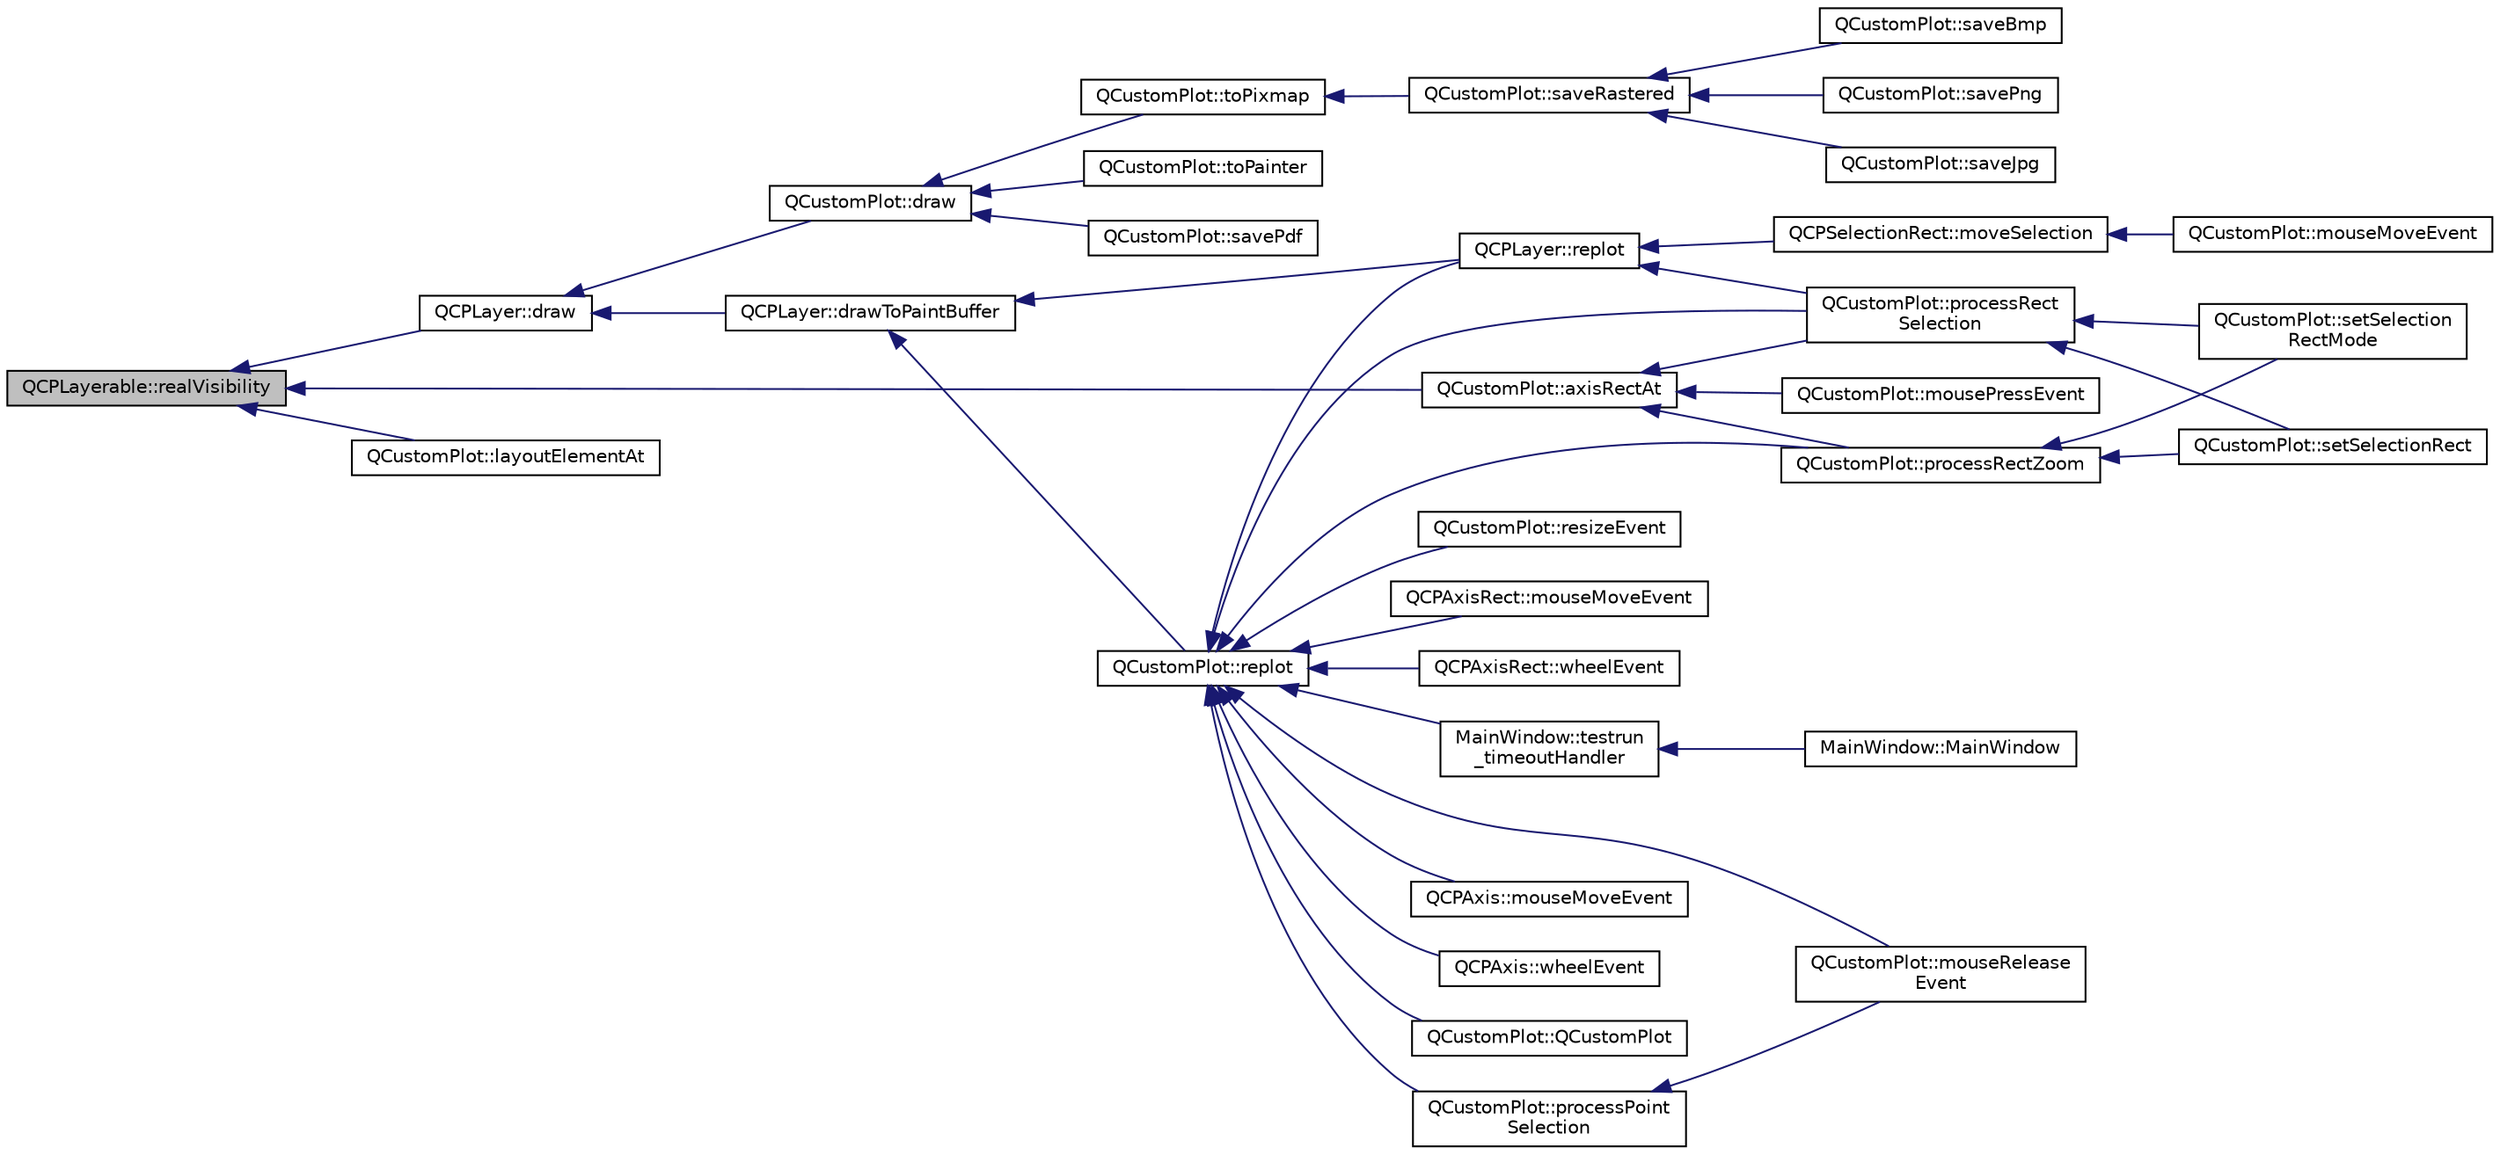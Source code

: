 digraph "QCPLayerable::realVisibility"
{
  edge [fontname="Helvetica",fontsize="10",labelfontname="Helvetica",labelfontsize="10"];
  node [fontname="Helvetica",fontsize="10",shape=record];
  rankdir="LR";
  Node287 [label="QCPLayerable::realVisibility",height=0.2,width=0.4,color="black", fillcolor="grey75", style="filled", fontcolor="black"];
  Node287 -> Node288 [dir="back",color="midnightblue",fontsize="10",style="solid",fontname="Helvetica"];
  Node288 [label="QCPLayer::draw",height=0.2,width=0.4,color="black", fillcolor="white", style="filled",URL="$class_q_c_p_layer.html#ab831a99c8d30b15ec4533ca341e8813b"];
  Node288 -> Node289 [dir="back",color="midnightblue",fontsize="10",style="solid",fontname="Helvetica"];
  Node289 [label="QCPLayer::drawToPaintBuffer",height=0.2,width=0.4,color="black", fillcolor="white", style="filled",URL="$class_q_c_p_layer.html#a4a8e0a86f31462299e7fc8e8158dd2c6"];
  Node289 -> Node290 [dir="back",color="midnightblue",fontsize="10",style="solid",fontname="Helvetica"];
  Node290 [label="QCPLayer::replot",height=0.2,width=0.4,color="black", fillcolor="white", style="filled",URL="$class_q_c_p_layer.html#adefd53b6db02f470151c416f42e37180"];
  Node290 -> Node291 [dir="back",color="midnightblue",fontsize="10",style="solid",fontname="Helvetica"];
  Node291 [label="QCPSelectionRect::moveSelection",height=0.2,width=0.4,color="black", fillcolor="white", style="filled",URL="$class_q_c_p_selection_rect.html#a95c3f1700be2a6d7bba0fe56ece5fbb1"];
  Node291 -> Node292 [dir="back",color="midnightblue",fontsize="10",style="solid",fontname="Helvetica"];
  Node292 [label="QCustomPlot::mouseMoveEvent",height=0.2,width=0.4,color="black", fillcolor="white", style="filled",URL="$class_q_custom_plot.html#ae7abdc93b26d2ad4632c1ab75ae5b46f"];
  Node290 -> Node293 [dir="back",color="midnightblue",fontsize="10",style="solid",fontname="Helvetica"];
  Node293 [label="QCustomPlot::processRect\lSelection",height=0.2,width=0.4,color="black", fillcolor="white", style="filled",URL="$class_q_custom_plot.html#ac10849411e1d0e858ea7f29c8ade364c"];
  Node293 -> Node294 [dir="back",color="midnightblue",fontsize="10",style="solid",fontname="Helvetica"];
  Node294 [label="QCustomPlot::setSelection\lRectMode",height=0.2,width=0.4,color="black", fillcolor="white", style="filled",URL="$class_q_custom_plot.html#a810ef958ebe84db661c7288b526c0deb"];
  Node293 -> Node295 [dir="back",color="midnightblue",fontsize="10",style="solid",fontname="Helvetica"];
  Node295 [label="QCustomPlot::setSelectionRect",height=0.2,width=0.4,color="black", fillcolor="white", style="filled",URL="$class_q_custom_plot.html#a0c09f96df15faa4799ad7051bb16cf33"];
  Node289 -> Node296 [dir="back",color="midnightblue",fontsize="10",style="solid",fontname="Helvetica"];
  Node296 [label="QCustomPlot::replot",height=0.2,width=0.4,color="black", fillcolor="white", style="filled",URL="$class_q_custom_plot.html#aa4bfe7d70dbe67e81d877819b75ab9af"];
  Node296 -> Node297 [dir="back",color="midnightblue",fontsize="10",style="solid",fontname="Helvetica"];
  Node297 [label="MainWindow::testrun\l_timeoutHandler",height=0.2,width=0.4,color="black", fillcolor="white", style="filled",URL="$class_main_window.html#a9d9abd7a1b1373c715d72c2205088cd3",tooltip="Reakcja na timeout timera testowego. "];
  Node297 -> Node298 [dir="back",color="midnightblue",fontsize="10",style="solid",fontname="Helvetica"];
  Node298 [label="MainWindow::MainWindow",height=0.2,width=0.4,color="black", fillcolor="white", style="filled",URL="$class_main_window.html#a996c5a2b6f77944776856f08ec30858d",tooltip="Konstruktor parametryczny klasy MainWindow. "];
  Node296 -> Node290 [dir="back",color="midnightblue",fontsize="10",style="solid",fontname="Helvetica"];
  Node296 -> Node299 [dir="back",color="midnightblue",fontsize="10",style="solid",fontname="Helvetica"];
  Node299 [label="QCPAxis::mouseMoveEvent",height=0.2,width=0.4,color="black", fillcolor="white", style="filled",URL="$class_q_c_p_axis.html#a2a89a13440eec099fc2327c2672be0cd"];
  Node296 -> Node300 [dir="back",color="midnightblue",fontsize="10",style="solid",fontname="Helvetica"];
  Node300 [label="QCPAxis::wheelEvent",height=0.2,width=0.4,color="black", fillcolor="white", style="filled",URL="$class_q_c_p_axis.html#a71643d27524a843230b5ba68085b3d9b"];
  Node296 -> Node301 [dir="back",color="midnightblue",fontsize="10",style="solid",fontname="Helvetica"];
  Node301 [label="QCustomPlot::QCustomPlot",height=0.2,width=0.4,color="black", fillcolor="white", style="filled",URL="$class_q_custom_plot.html#a45b99626558651a6428b83972b0b34b8"];
  Node296 -> Node302 [dir="back",color="midnightblue",fontsize="10",style="solid",fontname="Helvetica"];
  Node302 [label="QCustomPlot::resizeEvent",height=0.2,width=0.4,color="black", fillcolor="white", style="filled",URL="$class_q_custom_plot.html#af5b69dc6a431562ecdd1d0718bcbdf70"];
  Node296 -> Node303 [dir="back",color="midnightblue",fontsize="10",style="solid",fontname="Helvetica"];
  Node303 [label="QCustomPlot::mouseRelease\lEvent",height=0.2,width=0.4,color="black", fillcolor="white", style="filled",URL="$class_q_custom_plot.html#adc24846f52199e5a9bc35c387a6ce68d"];
  Node296 -> Node293 [dir="back",color="midnightblue",fontsize="10",style="solid",fontname="Helvetica"];
  Node296 -> Node304 [dir="back",color="midnightblue",fontsize="10",style="solid",fontname="Helvetica"];
  Node304 [label="QCustomPlot::processRectZoom",height=0.2,width=0.4,color="black", fillcolor="white", style="filled",URL="$class_q_custom_plot.html#a5508a207dcc279f316142f96d984bba3"];
  Node304 -> Node294 [dir="back",color="midnightblue",fontsize="10",style="solid",fontname="Helvetica"];
  Node304 -> Node295 [dir="back",color="midnightblue",fontsize="10",style="solid",fontname="Helvetica"];
  Node296 -> Node305 [dir="back",color="midnightblue",fontsize="10",style="solid",fontname="Helvetica"];
  Node305 [label="QCustomPlot::processPoint\lSelection",height=0.2,width=0.4,color="black", fillcolor="white", style="filled",URL="$class_q_custom_plot.html#ac13c10fff6613e3e80e13c787b010838"];
  Node305 -> Node303 [dir="back",color="midnightblue",fontsize="10",style="solid",fontname="Helvetica"];
  Node296 -> Node306 [dir="back",color="midnightblue",fontsize="10",style="solid",fontname="Helvetica"];
  Node306 [label="QCPAxisRect::mouseMoveEvent",height=0.2,width=0.4,color="black", fillcolor="white", style="filled",URL="$class_q_c_p_axis_rect.html#a9cd27ad8c5cfb49aefd9dbb30def4beb"];
  Node296 -> Node307 [dir="back",color="midnightblue",fontsize="10",style="solid",fontname="Helvetica"];
  Node307 [label="QCPAxisRect::wheelEvent",height=0.2,width=0.4,color="black", fillcolor="white", style="filled",URL="$class_q_c_p_axis_rect.html#a93eeaa0c127d6d6fe8171b2455080262"];
  Node288 -> Node308 [dir="back",color="midnightblue",fontsize="10",style="solid",fontname="Helvetica"];
  Node308 [label="QCustomPlot::draw",height=0.2,width=0.4,color="black", fillcolor="white", style="filled",URL="$class_q_custom_plot.html#ad7a7d878bf050f101a43008e7d8fdb52"];
  Node308 -> Node309 [dir="back",color="midnightblue",fontsize="10",style="solid",fontname="Helvetica"];
  Node309 [label="QCustomPlot::savePdf",height=0.2,width=0.4,color="black", fillcolor="white", style="filled",URL="$class_q_custom_plot.html#ad5acd34f6b39c3516887d7e54fec2412"];
  Node308 -> Node310 [dir="back",color="midnightblue",fontsize="10",style="solid",fontname="Helvetica"];
  Node310 [label="QCustomPlot::toPixmap",height=0.2,width=0.4,color="black", fillcolor="white", style="filled",URL="$class_q_custom_plot.html#aabb974d71ce96c137dc04eb6eab844fe"];
  Node310 -> Node311 [dir="back",color="midnightblue",fontsize="10",style="solid",fontname="Helvetica"];
  Node311 [label="QCustomPlot::saveRastered",height=0.2,width=0.4,color="black", fillcolor="white", style="filled",URL="$class_q_custom_plot.html#ad7723ce2edfa270632ef42b03a444352"];
  Node311 -> Node312 [dir="back",color="midnightblue",fontsize="10",style="solid",fontname="Helvetica"];
  Node312 [label="QCustomPlot::savePng",height=0.2,width=0.4,color="black", fillcolor="white", style="filled",URL="$class_q_custom_plot.html#ac92cc9256d12f354b40a4be4600b5fb9"];
  Node311 -> Node313 [dir="back",color="midnightblue",fontsize="10",style="solid",fontname="Helvetica"];
  Node313 [label="QCustomPlot::saveJpg",height=0.2,width=0.4,color="black", fillcolor="white", style="filled",URL="$class_q_custom_plot.html#a76f0d278e630a711fa6f48048cfd83e4"];
  Node311 -> Node314 [dir="back",color="midnightblue",fontsize="10",style="solid",fontname="Helvetica"];
  Node314 [label="QCustomPlot::saveBmp",height=0.2,width=0.4,color="black", fillcolor="white", style="filled",URL="$class_q_custom_plot.html#ae3a86ed0795670e50afa21759d4fa13d"];
  Node308 -> Node315 [dir="back",color="midnightblue",fontsize="10",style="solid",fontname="Helvetica"];
  Node315 [label="QCustomPlot::toPainter",height=0.2,width=0.4,color="black", fillcolor="white", style="filled",URL="$class_q_custom_plot.html#a1be68d5c0f1e086d6374d1340a193fb9"];
  Node287 -> Node316 [dir="back",color="midnightblue",fontsize="10",style="solid",fontname="Helvetica"];
  Node316 [label="QCustomPlot::layoutElementAt",height=0.2,width=0.4,color="black", fillcolor="white", style="filled",URL="$class_q_custom_plot.html#afaa1d304e0287d140fd238e90889ef3c"];
  Node287 -> Node317 [dir="back",color="midnightblue",fontsize="10",style="solid",fontname="Helvetica"];
  Node317 [label="QCustomPlot::axisRectAt",height=0.2,width=0.4,color="black", fillcolor="white", style="filled",URL="$class_q_custom_plot.html#a4a08842fc3e9ba6bed83aa410c5c5ba5"];
  Node317 -> Node318 [dir="back",color="midnightblue",fontsize="10",style="solid",fontname="Helvetica"];
  Node318 [label="QCustomPlot::mousePressEvent",height=0.2,width=0.4,color="black", fillcolor="white", style="filled",URL="$class_q_custom_plot.html#aac0a7296a6031dc667c01c1abd4ecc6b"];
  Node317 -> Node293 [dir="back",color="midnightblue",fontsize="10",style="solid",fontname="Helvetica"];
  Node317 -> Node304 [dir="back",color="midnightblue",fontsize="10",style="solid",fontname="Helvetica"];
}
